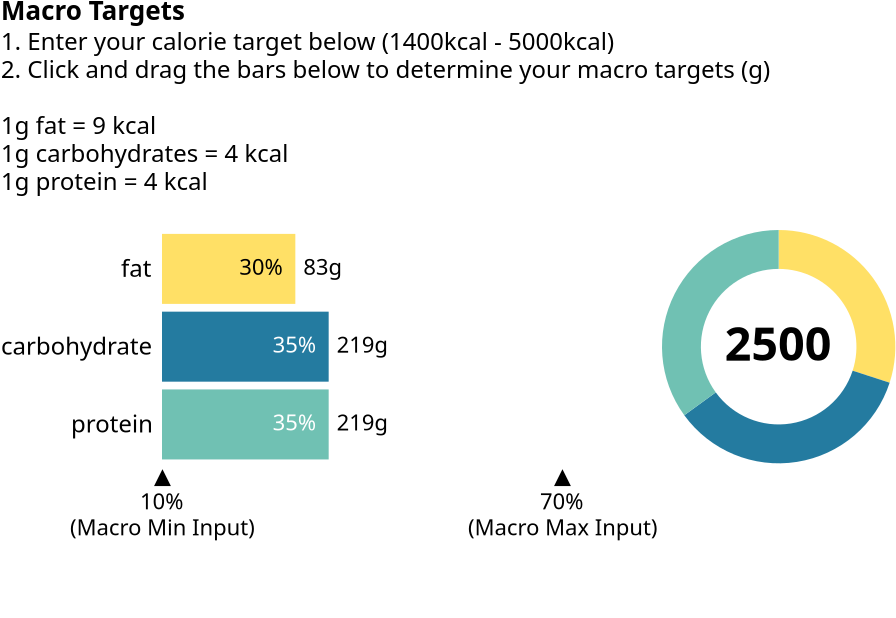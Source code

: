 {
  "$schema": "https://vega.github.io/schema/vega/v5.json",
  "description": "This is an exploration of an alternative brushing technique. The bars show amounts as with any traditional bar chart, but has the added value of being adjustable to satisfy a given target. This type of interactivy gives the user more control and the ability to optimize inputs.",
  "usermeta": {
    "developedBy": "Madison Giammaria",
    "LinkedIn": "https://www.linkedin.com/in/madison-giammaria-58463b33",
    "email": "giammariam@gmail.com"
  },
  "width": 200,
  "title": {
    "text": "Macro Targets",
    "align": "left",
    "anchor": "start",
    "subtitle": {
      "signal": "['1. Enter your calorie target below ('+min_calories_allowed+'kcal - '+max_calories_allowed+'kcal)', '2. Click and drag the bars below to determine your macro targets (g)', empty_character, '1g fat = 9 kcal', '1g carbohydrates = 4 kcal', '1g protein = 4 kcal', empty_character]"
    }
  },
  "signals": [
    {"name": "bar_area_height", "value": 350},
    {"name": "bar_y_step", "update": "bar_area_height/length(data('dataset'))"},
    {"name": "bar_area_width", "update": "width"},
    {"name": "total_percentage_width", "update": "bar_y_step"},
    {
      "name": "ring_diameter",
      "update": "min(total_percentage_width,bar_area_height)"
    },
    {"name": "min_calories_allowed", "update": "1400"},
    {"name": "max_calories_allowed", "update": "5000"},
    {"name": "empty_character", "value": "‎"},
    {
      "name": "calorie_target_is_valid",
      "value": true,
      "on": [
        {
          "events": {"signal": "calorie_target"},
          "update": "isNumber(toNumber(calorie_target)) && calorie_target >= min_calories_allowed && calorie_target <= max_calories_allowed"
        }
      ]
    },
    {
      "name": "calorie_target",
      "value": 2500,
      "bind": {
        "input": "search",
        "placeholder": "kcals",
        "name": "Calorie Target"
      }
    },
    {
      "name": "unit",
      "value": {},
      "on": [
        {"events": "mousemove", "update": "isTuple(group()) ? group() : unit"}
      ]
    },
    {
      "name": "macro",
      "value": null,
      "on": [
        {
          "events": "mouseover",
          "update": "calorie_target_is_valid ? datum ? datum['macro'] : macro : null"
        },
        {"events": "mouseout", "update": "null"},
        {
          "events": {"signal": "calorie_target_is_valid"},
          "update": "calorie_target_is_valid ? macro : null"
        }
      ]
    },
    {
      "name": "brushed_value",
      "value": null,
      "on": [
        {
          "events": "pointerdown",
          "update": "macro ? invert('bar_x', x(unit)) : brushed_value"
        },
        {
          "events": {
            "type": "pointermove",
            "source": "window",
            "between": [{"type": "pointerdown"}, {"type": "pointerup"}]
          },
          "update": "unit && unit !== {} ? invert('bar_x', clamp(x(unit), 0, width)) : null"
        },
        {"events": "mouseout", "update": "null"}
      ]
    }
  ],
  "marks": [
    {
      "name": "bar_group",
      "type": "group",
      "marks": [
        {
          "name": "bar_extent_lines",
          "from": {"data": "bar_extent_lines"},
          "type": "text",
          "encode": {
            "update": {
              "text": {
                "signal": "['▲', format(datum['value'], '.0%'), '(Macro ' + datum['type'] + ' Input)',empty_character, empty_character,empty_character]"
              },
              "align": {"value": "center"},
              "x": {"scale": "bar_x", "field": "value"},
              "y": {"signal": "bar_y_step", "offset": 10}
            }
          }
        },
        {
          "name": "brush_bars",
          "from": {"data": "dataset"},
          "type": "rect",
          "encode": {
            "update": {
              "cursor": {
                "signal": "calorie_target_is_valid ? 'pointer' : 'default'"
              },
              "fill": {"value": "transparent"},
              "x": {"signal": "width"},
              "x2": {"scale": "bar_x", "signal": "domain('bar_x')[0]"},
              "y": {"scale": "bar_y", "field": "macro"},
              "height": {"signal": "max(0.25, bandwidth('bar_y'))"}
            }
          }
        },
        {
          "name": "bars",
          "from": {"data": "dataset_updated"},
          "type": "rect",
          "encode": {
            "update": {
              "opacity": {"signal": "calorie_target_is_valid ? 1 : 0.5"},
              "fill": {"scale": "color", "field": "macro"},
              "cursor": {
                "signal": "calorie_target_is_valid ? 'pointer' : 'default'"
              },
              "x": {"scale": "bar_x", "field": "value"},
              "x2": {"scale": "bar_x", "signal": "domain('bar_x')[0]"},
              "y": {"scale": "bar_y", "field": "macro"},
              "height": {"signal": "max(0.25, bandwidth('bar_y'))"}
            }
          }
        },
        {
          "name": "bar_label_percentages",
          "from": {"data": "dataset_updated"},
          "type": "text",
          "encode": {
            "update": {
              "opacity": {
                "signal": "scale('bar_x', datum['value']) > 30 && calorie_target_is_valid ? 1 : 0"
              },
              "cursor": {
                "signal": "calorie_target_is_valid ? 'pointer' : 'default'"
              },
              "fill": {
                "signal": "datum['label_position'] === 'outside' ? '#000' : (luminance(scale('color', datum['macro'])) < 0.5 ? '#fff' : '#000')"
              },
              "text": {"signal": "format(datum['value'], '.0%')"},
              "baseline": {"value": "middle"},
              "align": {
                "signal": "datum['label_position'] === 'outside' ? 'left' : 'right'"
              },
              "x": {"scale": "bar_x", "field": "value", "offset": -6},
              "y": {
                "scale": "bar_y",
                "field": "macro",
                "offset": {"signal": "bandwidth('bar_y')/2"}
              }
            }
          }
        },
        {
          "name": "bar_label_grams",
          "from": {"data": "dataset_updated"},
          "type": "text",
          "encode": {
            "update": {
              "opacity": {"signal": "calorie_target_is_valid ? 1 : 0"},
              "cursor": {
                "signal": "calorie_target_is_valid ? 'pointer' : 'default'"
              },
              "fill": {"value": "#000"},
              "text": {"signal": "format(datum['grams'], '.0f')+'g'"},
              "baseline": {"value": "middle"},
              "align": {"value": "left"},
              "x": {"scale": "bar_x", "field": "value", "offset": {"value": 4}},
              "y": {
                "scale": "bar_y",
                "field": "macro",
                "offset": {"signal": "bandwidth('bar_y')/2"}
              }
            }
          }
        }
      ]
    },
    {
      "name": "ring_groups",
      "type": "group",
      "encode": {
        "update": {
          "x": {"signal": "width+50"},
          "opacity": {
            "signal": "data('dataset_updated')[0]['Total Value'] === 1 ? 0 : 0"
          }
        }
      },
      "marks": [
        {
          "name": "ring_group",
          "type": "group",
          "marks": [
            {
              "name": "ring",
              "type": "arc",
              "from": {"data": "ring_macros"},
              "encode": {
                "enter": {
                  "x": {"signal": "ring_diameter / 2"},
                  "y": {"signal": "ring_diameter / 2"},
                  "fill": {"scale": "color", "field": "macro"}
                },
                "update": {
                  "opacity": {
                    "signal": "calorie_target_is_valid && datum['Total Value'] === 1 ? 1 : 0"
                  },
                  "startAngle": {"field": "startAngle"},
                  "endAngle": {"field": "endAngle"},
                  "innerRadius": {"signal": "ring_diameter/3"},
                  "outerRadius": {"signal": "ring_diameter / 2"}
                }
              }
            },
            {
              "name": "calorie_target_text",
              "type": "text",
              "from": {"data": "Calories"},
              "encode": {
                "update": {
                  "text": {
                    "signal": "calorie_target_is_valid && datum['actual calories'] == datum['target calories'] ? datum['actual calories'] : null"
                  },
                  "fontWeight": {"signal": "600"},
                  "fill": {"value": "black"},
                  "baseline": {"value": "middle"},
                  "fontSize": {"signal": "ring_diameter / 5"},
                  "align": {"value": "center"},
                  "x": {"signal": "ring_diameter/2"},
                  "y": {"signal": "ring_diameter/2"}
                }
              }
            }
          ]
        },
        {
          "name": "error_ring_group",
          "type": "group",
          "marks": [
            {
              "name": "ring_total",
              "type": "arc",
              "from": {"data": "ring_total"},
              "encode": {
                "enter": {
                  "fill": {
                    "signal": "datum['key'] === 'remaining' || datum['value'] === 1 ? 'transparent' : 'red'"
                  },
                  "fillOpacity": {"value": 0.4},
                  "x": {"signal": "ring_diameter / 2"},
                  "y": {"signal": "ring_diameter / 2"}
                },
                "update": {
                  "opacity": {
                    "signal": "calorie_target_is_valid && datum['Total Value'] !== 1 ? 1 : 0"
                  },
                  "startAngle": {"field": "startAngle"},
                  "endAngle": {"field": "endAngle"},
                  "innerRadius": {"signal": "ring_diameter/3"},
                  "outerRadius": {"signal": "ring_diameter / 2"}
                }
              }
            },
            {
              "name": "error_ring_surplus",
              "type": "arc",
              "from": {"data": "ring_surplus"},
              "encode": {
                "enter": {
                  "fill": {
                    "signal": "datum['key'] === 'remaining' || datum['value'] === 1 ? 'transparent' : 'red'"
                  },
                  "fillOpacity": {"value": 0.4},
                  "x": {"signal": "ring_diameter / 2"},
                  "y": {"signal": "ring_diameter / 2"}
                },
                "update": {
                  "opacity": {
                    "signal": "calorie_target_is_valid && datum['Total Value'] !== 1 ? 1 : 0"
                  },
                  "startAngle": {"field": "startAngle"},
                  "endAngle": {"field": "endAngle"},
                  "innerRadius": {"signal": "ring_diameter/3"},
                  "outerRadius": {"signal": "ring_diameter / 2"}
                }
              }
            },
            {
              "name": "percentage_text",
              "type": "text",
              "from": {"data": "Calories"},
              "encode": {
                "update": {
                  "text": {
                    "signal": "!calorie_target_is_valid ? ['Insufficient', 'Calorie', 'Target'] : datum['actual calories'] != datum['target calories'] ? datum['actual calories'] : ''"
                  },
                  "fontWeight": {"signal": "600"},
                  "fill": {"value": "red"},
                  "baseline": {"value": "middle"},
                  "fontSize": {
                    "signal": "!calorie_target_is_valid ? ring_diameter / 8 : ring_diameter / 5"
                  },
                  "align": {"value": "center"},
                  "x": {"signal": "ring_diameter/2"},
                  "y": {
                    "signal": "ring_diameter/2",
                    "offset": {"signal": "-ring_diameter/16"}
                  }
                }
              }
            },
            {
              "name": "percentage_helper_text",
              "type": "text",
              "from": {"data": "Calories"},
              "encode": {
                "update": {
                  "text": {
                    "signal": "!calorie_target_is_valid ? '' : datum['actual calories'] != datum['target calories'] ? ['macros must', '= 100%'] : ''"
                  },
                  "fontSize": {"signal": "ring_diameter / 12"},
                  "baseline": {"value": "middle"},
                  "align": {"value": "center"},
                  "x": {"signal": "ring_diameter/2"},
                  "y": {
                    "signal": "ring_diameter/2",
                    "offset": {"signal": "ring_diameter/10"}
                  }
                }
              }
            }
          ]
        }
      ]
    }
  ],
  "data": [
    {
      "name": "dataset",
      "values": [
        {"macro": "fat", "sort": 1, "value": 0.3, "cals per gram": 9},
        {"macro": "carbohydrate", "sort": 2, "value": 0.35, "cals per gram": 4},
        {"macro": "protein", "sort": 3, "value": 0.35, "cals per gram": 4}
      ]
    },
    {
      "name": "dataset_updated",
      "source": "dataset",
      "transform": [
        {
          "type": "formula",
          "expr": "datum['macro'] === macro && isValid(brushed_value) ? brushed_value : datum['value']",
          "as": "value"
        },
        {
          "type": "formula",
          "expr": "clamp(round(datum['value']*100)/100, domain('bar_x')[0], 0.7)",
          "as": "value"
        },
        {
          "type": "formula",
          "expr": "(calorie_target_is_valid ? (calorie_target*datum['value'])/datum['cals per gram'] : null)",
          "as": "grams"
        },
        {
          "type": "joinaggregate",
          "ops": ["sum"],
          "fields": ["value"],
          "as": ["Total Value"]
        },
        {
          "type": "formula",
          "expr": "round(datum['Total Value']*100)/100",
          "as": "Total Value"
        }
      ]
    },
    {
      "name": "ring_macros",
      "source": "dataset_updated",
      "transform": [
        {
          "type": "pie",
          "field": "value",
          "startAngle": 0,
          "endAngle": {"signal": "2*PI"},
          "sort": false
        },
        {
          "type": "project",
          "fields": [
            "macro",
            "sort",
            "value",
            "grams",
            "startAngle",
            "endAngle",
            "Total Value"
          ]
        }
      ]
    },
    {
      "name": "ring_total",
      "source": "dataset_updated",
      "transform": [
        {
          "type": "aggregate",
          "ops": ["sum"],
          "fields": ["value"],
          "as": ["total"]
        },
        {"type": "formula", "expr": "1-datum['total']", "as": "remaining"},
        {"type": "fold", "fields": ["total", "remaining"]},
        {
          "type": "formula",
          "expr": "round(datum['value']*100)/100",
          "as": "value"
        },
        {"type": "project", "fields": ["key", "value"]},
        {
          "type": "pie",
          "field": "value",
          "startAngle": 0,
          "endAngle": {"signal": "2*PI"},
          "sort": false
        }
      ]
    },
    {
      "name": "ring_surplus",
      "source": "ring_total",
      "transform": [
        {
          "type": "filter",
          "expr": "datum['key']==='remaining' && datum['value']<0"
        },
        {"type": "formula", "expr": "abs(datum['value'])", "as": "total"},
        {"type": "formula", "expr": "1-datum['total']", "as": "remaining"},
        {"type": "fold", "fields": ["total", "remaining"]},
        {"type": "project", "fields": ["key", "value"]},
        {
          "type": "pie",
          "field": "value",
          "startAngle": 0,
          "endAngle": {"signal": "2*PI"},
          "sort": false
        }
      ]
    },
    {
      "name": "Calories",
      "source": "dataset_updated",
      "transform": [
        {
          "type": "formula",
          "expr": "datum['cals per gram']*datum['grams']",
          "as": "actual calories"
        },
        {
          "type": "aggregate",
          "fields": ["actual calories"],
          "ops": ["sum"],
          "as": ["actual calories"]
        },
        {"type": "formula", "expr": "calorie_target", "as": "target calories"},
        {
          "type": "formula",
          "expr": "round(datum['actual calories'] === calorie_target || datum['actual calories'] === calorie_target + 1 || datum['actual calories'] === calorie_target - 1 ? calorie_target : datum['actual calories'])",
          "as": "actual calories"
        }
      ]
    },
    {
      "name": "bar_extent_lines",
      "values": [{"type": "Min"}, {"type": "Max"}],
      "transform": [
        {
          "type": "formula",
          "expr": "datum['type'] === 'Min' ? domain('bar_x')[0] : datum['value']",
          "as": "value"
        },
        {
          "type": "formula",
          "expr": "datum['type'] === 'Max' ? domain('bar_x')[1] : datum['value']",
          "as": "value"
        }
      ]
    }
  ],
  "scales": [
    {
      "name": "bar_x",
      "type": "linear",
      "zero": false,
      "domain": {"signal": "[0.1, 0.7]"},
      "range": {"signal": "[0,bar_area_width]"}
    },
    {
      "name": "bar_y",
      "type": "band",
      "domain": {
        "data": "dataset",
        "field": "macro",
        "sort": {"field": "sort"}
      },
      "range": {"signal": "[0, bar_y_step]"},
      "paddingInner": 0.1,
      "paddingOuter": 0.05
    },
    {
      "name": "color",
      "type": "ordinal",
      "domain": ["fat", "protein", "carbohydrate"],
      "range": ["#ffe066", "#70C1B3", "#247ba0"]
    }
  ],
  "axes": [
    {
      "scale": "bar_y",
      "orient": "left",
      "domain": false,
      "ticks": false,
      "labelFontSize": 12,
      "labelPadding": 5
    }
  ]
}